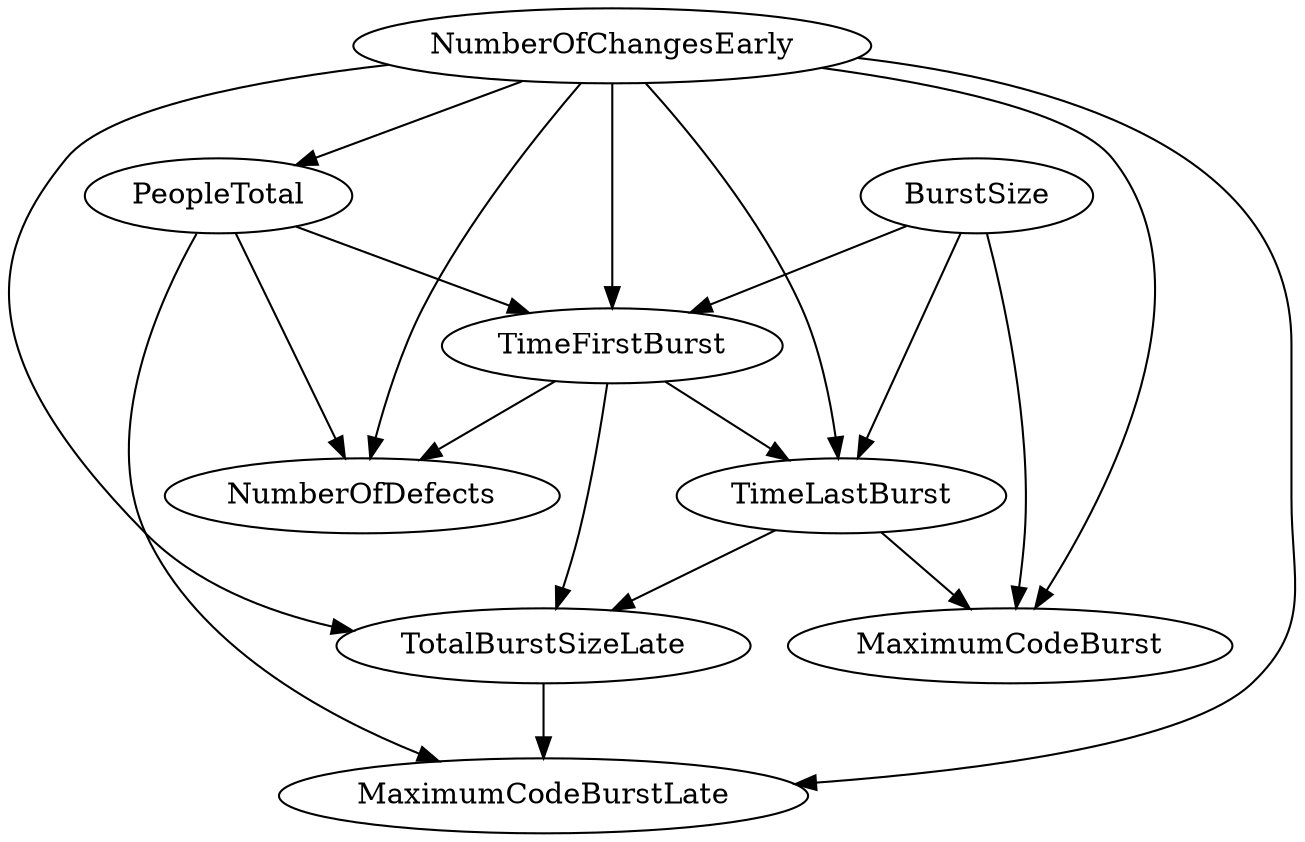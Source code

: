 digraph {
   MaximumCodeBurst;
   NumberOfDefects;
   NumberOfChangesEarly;
   BurstSize;
   TotalBurstSizeLate;
   TimeLastBurst;
   TimeFirstBurst;
   MaximumCodeBurstLate;
   PeopleTotal;
   NumberOfChangesEarly -> MaximumCodeBurst;
   NumberOfChangesEarly -> NumberOfDefects;
   NumberOfChangesEarly -> TotalBurstSizeLate;
   NumberOfChangesEarly -> TimeLastBurst;
   NumberOfChangesEarly -> TimeFirstBurst;
   NumberOfChangesEarly -> MaximumCodeBurstLate;
   NumberOfChangesEarly -> PeopleTotal;
   BurstSize -> MaximumCodeBurst;
   BurstSize -> TimeLastBurst;
   BurstSize -> TimeFirstBurst;
   TotalBurstSizeLate -> MaximumCodeBurstLate;
   TimeLastBurst -> MaximumCodeBurst;
   TimeLastBurst -> TotalBurstSizeLate;
   TimeFirstBurst -> NumberOfDefects;
   TimeFirstBurst -> TotalBurstSizeLate;
   TimeFirstBurst -> TimeLastBurst;
   PeopleTotal -> NumberOfDefects;
   PeopleTotal -> TimeFirstBurst;
   PeopleTotal -> MaximumCodeBurstLate;
}
